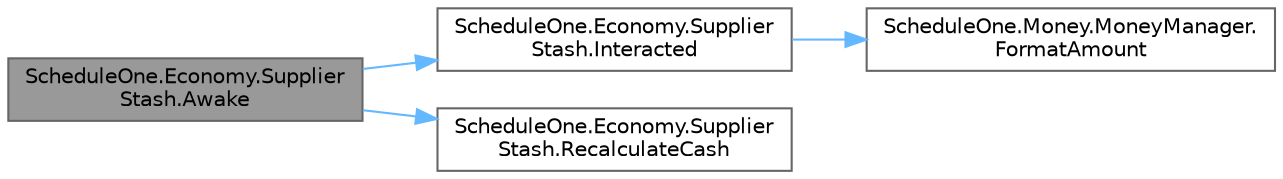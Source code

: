 digraph "ScheduleOne.Economy.SupplierStash.Awake"
{
 // LATEX_PDF_SIZE
  bgcolor="transparent";
  edge [fontname=Helvetica,fontsize=10,labelfontname=Helvetica,labelfontsize=10];
  node [fontname=Helvetica,fontsize=10,shape=box,height=0.2,width=0.4];
  rankdir="LR";
  Node1 [id="Node000001",label="ScheduleOne.Economy.Supplier\lStash.Awake",height=0.2,width=0.4,color="gray40", fillcolor="grey60", style="filled", fontcolor="black",tooltip=" "];
  Node1 -> Node2 [id="edge1_Node000001_Node000002",color="steelblue1",style="solid",tooltip=" "];
  Node2 [id="Node000002",label="ScheduleOne.Economy.Supplier\lStash.Interacted",height=0.2,width=0.4,color="grey40", fillcolor="white", style="filled",URL="$class_schedule_one_1_1_economy_1_1_supplier_stash.html#a08eb92b4c276ffd4566518139edec7ec",tooltip=" "];
  Node2 -> Node3 [id="edge2_Node000002_Node000003",color="steelblue1",style="solid",tooltip=" "];
  Node3 [id="Node000003",label="ScheduleOne.Money.MoneyManager.\lFormatAmount",height=0.2,width=0.4,color="grey40", fillcolor="white", style="filled",URL="$class_schedule_one_1_1_money_1_1_money_manager.html#a78b4073a7950bbf638996b8e16ac18e5",tooltip=" "];
  Node1 -> Node4 [id="edge3_Node000001_Node000004",color="steelblue1",style="solid",tooltip=" "];
  Node4 [id="Node000004",label="ScheduleOne.Economy.Supplier\lStash.RecalculateCash",height=0.2,width=0.4,color="grey40", fillcolor="white", style="filled",URL="$class_schedule_one_1_1_economy_1_1_supplier_stash.html#a9ad024fac04f51b9225a9c71d496fcbe",tooltip=" "];
}
